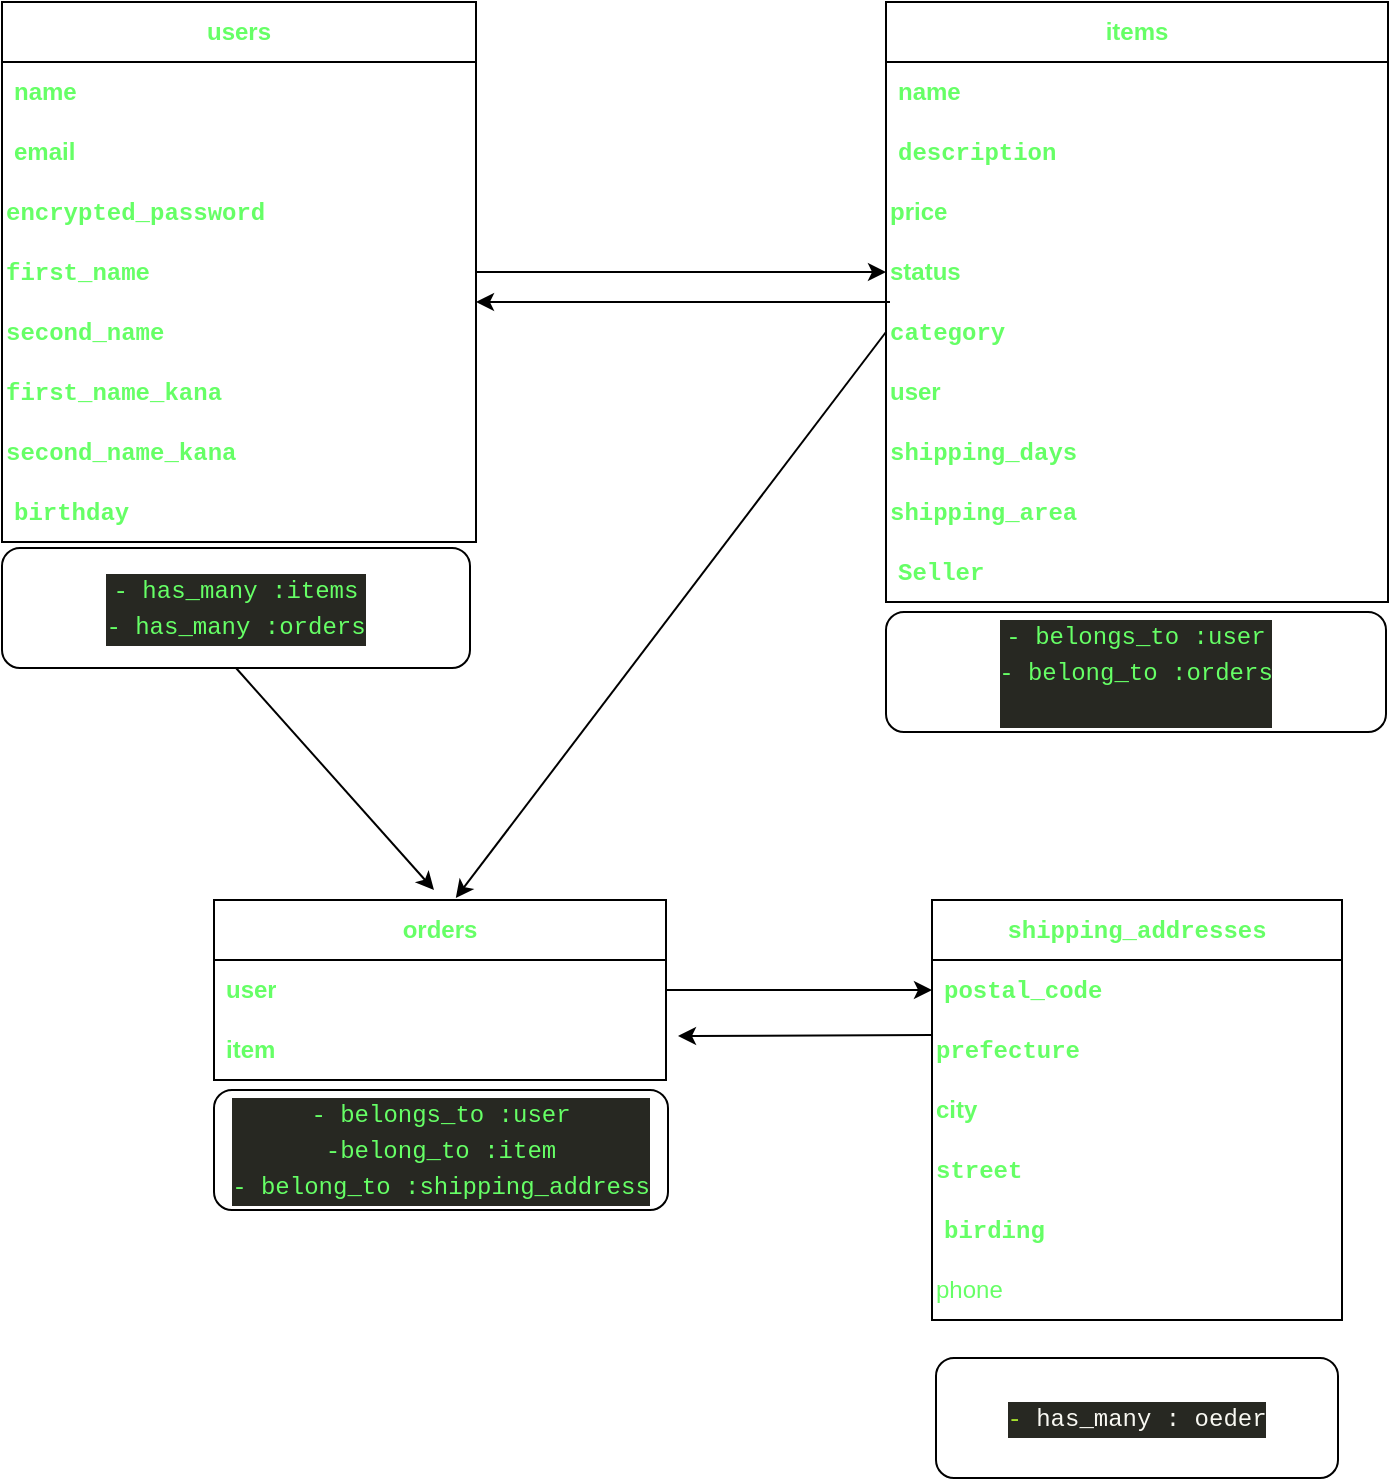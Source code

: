 <mxfile>
    <diagram id="XdU-Mbj8kt-LPNjuKf-N" name="ページ1">
        <mxGraphModel dx="2011" dy="1663" grid="0" gridSize="9" guides="1" tooltips="1" connect="1" arrows="1" fold="1" page="0" pageScale="1" pageWidth="827" pageHeight="1169" background="none" math="0" shadow="0">
            <root>
                <mxCell id="0"/>
                <mxCell id="1" parent="0"/>
                <mxCell id="9vWuwFZWpoRT3HdCLrqo-82" style="edgeStyle=none;html=1;entryX=0;entryY=0.5;entryDx=0;entryDy=0;fontColor=#66FF66;" edge="1" parent="1" source="9vWuwFZWpoRT3HdCLrqo-47" target="9vWuwFZWpoRT3HdCLrqo-72">
                    <mxGeometry relative="1" as="geometry"/>
                </mxCell>
                <mxCell id="9vWuwFZWpoRT3HdCLrqo-47" value="users" style="swimlane;fontStyle=1;childLayout=stackLayout;horizontal=1;startSize=30;horizontalStack=0;resizeParent=1;resizeParentMax=0;resizeLast=0;collapsible=1;marginBottom=0;whiteSpace=wrap;html=1;labelBackgroundColor=none;fontColor=#66FF66;align=center;" vertex="1" parent="1">
                    <mxGeometry x="-688" y="-604" width="237" height="270" as="geometry"/>
                </mxCell>
                <mxCell id="9vWuwFZWpoRT3HdCLrqo-48" value="name" style="text;strokeColor=none;fillColor=none;align=left;verticalAlign=middle;spacingLeft=4;spacingRight=4;overflow=hidden;points=[[0,0.5],[1,0.5]];portConstraint=eastwest;rotatable=0;whiteSpace=wrap;html=1;labelBackgroundColor=none;fontColor=#66FF66;fontStyle=1" vertex="1" parent="9vWuwFZWpoRT3HdCLrqo-47">
                    <mxGeometry y="30" width="237" height="30" as="geometry"/>
                </mxCell>
                <mxCell id="9vWuwFZWpoRT3HdCLrqo-49" value="email" style="text;strokeColor=none;fillColor=none;align=left;verticalAlign=middle;spacingLeft=4;spacingRight=4;overflow=hidden;points=[[0,0.5],[1,0.5]];portConstraint=eastwest;rotatable=0;whiteSpace=wrap;html=1;labelBackgroundColor=none;fontColor=#66FF66;fontStyle=1" vertex="1" parent="9vWuwFZWpoRT3HdCLrqo-47">
                    <mxGeometry y="60" width="237" height="30" as="geometry"/>
                </mxCell>
                <mxCell id="9vWuwFZWpoRT3HdCLrqo-63" value="&lt;div style=&quot;font-family: Menlo, Monaco, &amp;quot;Courier New&amp;quot;, monospace; line-height: 18px;&quot;&gt;encrypted_password&lt;/div&gt;" style="text;html=1;strokeColor=none;fillColor=none;align=left;verticalAlign=middle;whiteSpace=wrap;rounded=0;labelBackgroundColor=none;fontColor=#66FF66;fontStyle=1" vertex="1" parent="9vWuwFZWpoRT3HdCLrqo-47">
                    <mxGeometry y="90" width="237" height="30" as="geometry"/>
                </mxCell>
                <mxCell id="9vWuwFZWpoRT3HdCLrqo-65" value="&lt;div style=&quot;font-family: Menlo, Monaco, &amp;quot;Courier New&amp;quot;, monospace; line-height: 18px;&quot;&gt;first_name&lt;/div&gt;" style="text;html=1;strokeColor=none;fillColor=none;align=left;verticalAlign=middle;whiteSpace=wrap;rounded=0;labelBackgroundColor=none;fontColor=#66FF66;fontStyle=1" vertex="1" parent="9vWuwFZWpoRT3HdCLrqo-47">
                    <mxGeometry y="120" width="237" height="30" as="geometry"/>
                </mxCell>
                <mxCell id="9vWuwFZWpoRT3HdCLrqo-67" value="&lt;div style=&quot;font-family: Menlo, Monaco, &amp;quot;Courier New&amp;quot;, monospace; line-height: 18px;&quot;&gt;second_name&lt;/div&gt;" style="text;html=1;strokeColor=none;fillColor=none;align=left;verticalAlign=middle;whiteSpace=wrap;rounded=0;labelBackgroundColor=none;fontColor=#66FF66;fontStyle=1" vertex="1" parent="9vWuwFZWpoRT3HdCLrqo-47">
                    <mxGeometry y="150" width="237" height="30" as="geometry"/>
                </mxCell>
                <mxCell id="9vWuwFZWpoRT3HdCLrqo-66" value="&lt;div style=&quot;font-family: Menlo, Monaco, &amp;quot;Courier New&amp;quot;, monospace; line-height: 18px;&quot;&gt;first_name_kana&lt;/div&gt;" style="text;html=1;strokeColor=none;fillColor=none;align=left;verticalAlign=middle;whiteSpace=wrap;rounded=0;labelBackgroundColor=none;fontColor=#66FF66;fontStyle=1" vertex="1" parent="9vWuwFZWpoRT3HdCLrqo-47">
                    <mxGeometry y="180" width="237" height="30" as="geometry"/>
                </mxCell>
                <mxCell id="9vWuwFZWpoRT3HdCLrqo-64" value="&lt;meta charset=&quot;utf-8&quot;&gt;&lt;div style=&quot;font-family: Menlo, Monaco, &amp;quot;Courier New&amp;quot;, monospace; font-size: 12px; line-height: 18px;&quot;&gt;&lt;div&gt;&lt;span style=&quot;&quot;&gt;second_name_kana&lt;/span&gt;&lt;/div&gt;&lt;/div&gt;" style="text;html=1;strokeColor=none;fillColor=none;align=left;verticalAlign=middle;whiteSpace=wrap;rounded=0;labelBackgroundColor=none;fontColor=#66FF66;fontStyle=1" vertex="1" parent="9vWuwFZWpoRT3HdCLrqo-47">
                    <mxGeometry y="210" width="237" height="30" as="geometry"/>
                </mxCell>
                <mxCell id="9vWuwFZWpoRT3HdCLrqo-50" value="&lt;meta charset=&quot;utf-8&quot;&gt;&lt;div style=&quot;font-family: Menlo, Monaco, &amp;quot;Courier New&amp;quot;, monospace; font-size: 12px; line-height: 18px;&quot;&gt;&lt;div&gt;&lt;span style=&quot;&quot;&gt;birthday&lt;/span&gt;&lt;/div&gt;&lt;/div&gt;" style="text;strokeColor=none;fillColor=none;align=left;verticalAlign=middle;spacingLeft=4;spacingRight=4;overflow=hidden;points=[[0,0.5],[1,0.5]];portConstraint=eastwest;rotatable=0;whiteSpace=wrap;html=1;labelBackgroundColor=none;fontColor=#66FF66;fontStyle=1" vertex="1" parent="9vWuwFZWpoRT3HdCLrqo-47">
                    <mxGeometry y="240" width="237" height="30" as="geometry"/>
                </mxCell>
                <mxCell id="9vWuwFZWpoRT3HdCLrqo-51" value="items" style="swimlane;fontStyle=1;childLayout=stackLayout;horizontal=1;startSize=30;horizontalStack=0;resizeParent=1;resizeParentMax=0;resizeLast=0;collapsible=1;marginBottom=0;whiteSpace=wrap;html=1;labelBackgroundColor=none;fontColor=#66FF66;align=center;" vertex="1" parent="1">
                    <mxGeometry x="-246" y="-604" width="251" height="300" as="geometry"/>
                </mxCell>
                <mxCell id="9vWuwFZWpoRT3HdCLrqo-52" value="name" style="text;strokeColor=none;fillColor=none;align=left;verticalAlign=middle;spacingLeft=4;spacingRight=4;overflow=hidden;points=[[0,0.5],[1,0.5]];portConstraint=eastwest;rotatable=0;whiteSpace=wrap;html=1;labelBackgroundColor=none;fontColor=#66FF66;fontStyle=1" vertex="1" parent="9vWuwFZWpoRT3HdCLrqo-51">
                    <mxGeometry y="30" width="251" height="30" as="geometry"/>
                </mxCell>
                <mxCell id="9vWuwFZWpoRT3HdCLrqo-53" value="&lt;meta charset=&quot;utf-8&quot;&gt;&lt;div style=&quot;font-family: Menlo, Monaco, &amp;quot;Courier New&amp;quot;, monospace; font-size: 12px; line-height: 18px;&quot;&gt;&lt;div&gt;&lt;span style=&quot;&quot;&gt;description&lt;/span&gt;&lt;/div&gt;&lt;/div&gt;" style="text;strokeColor=none;fillColor=none;align=left;verticalAlign=middle;spacingLeft=4;spacingRight=4;overflow=hidden;points=[[0,0.5],[1,0.5]];portConstraint=eastwest;rotatable=0;whiteSpace=wrap;html=1;labelBackgroundColor=none;fontColor=#66FF66;fontStyle=1" vertex="1" parent="9vWuwFZWpoRT3HdCLrqo-51">
                    <mxGeometry y="60" width="251" height="30" as="geometry"/>
                </mxCell>
                <mxCell id="9vWuwFZWpoRT3HdCLrqo-71" value="price" style="text;html=1;strokeColor=none;fillColor=none;align=left;verticalAlign=middle;whiteSpace=wrap;rounded=0;labelBackgroundColor=none;fontColor=#66FF66;fontStyle=1" vertex="1" parent="9vWuwFZWpoRT3HdCLrqo-51">
                    <mxGeometry y="90" width="251" height="30" as="geometry"/>
                </mxCell>
                <mxCell id="9vWuwFZWpoRT3HdCLrqo-72" value="status" style="text;html=1;strokeColor=none;fillColor=none;align=left;verticalAlign=middle;whiteSpace=wrap;rounded=0;labelBackgroundColor=none;fontColor=#66FF66;fontStyle=1" vertex="1" parent="9vWuwFZWpoRT3HdCLrqo-51">
                    <mxGeometry y="120" width="251" height="30" as="geometry"/>
                </mxCell>
                <mxCell id="9vWuwFZWpoRT3HdCLrqo-73" value="&lt;meta charset=&quot;utf-8&quot;&gt;&lt;div style=&quot;font-family: Menlo, Monaco, &amp;quot;Courier New&amp;quot;, monospace; font-size: 12px; line-height: 18px;&quot;&gt;&lt;div&gt;&lt;span style=&quot;&quot;&gt;category&lt;/span&gt;&lt;/div&gt;&lt;/div&gt;" style="text;html=1;strokeColor=none;fillColor=none;align=left;verticalAlign=middle;whiteSpace=wrap;rounded=0;labelBackgroundColor=none;fontColor=#66FF66;fontStyle=1" vertex="1" parent="9vWuwFZWpoRT3HdCLrqo-51">
                    <mxGeometry y="150" width="251" height="30" as="geometry"/>
                </mxCell>
                <mxCell id="9vWuwFZWpoRT3HdCLrqo-68" value="user" style="text;html=1;strokeColor=none;fillColor=none;align=left;verticalAlign=middle;whiteSpace=wrap;rounded=0;labelBackgroundColor=none;fontColor=#66FF66;fontStyle=1" vertex="1" parent="9vWuwFZWpoRT3HdCLrqo-51">
                    <mxGeometry y="180" width="251" height="30" as="geometry"/>
                </mxCell>
                <mxCell id="9vWuwFZWpoRT3HdCLrqo-70" value="&lt;meta charset=&quot;utf-8&quot;&gt;&lt;div style=&quot;font-family: Menlo, Monaco, &amp;quot;Courier New&amp;quot;, monospace; font-size: 12px; line-height: 18px;&quot;&gt;&lt;div&gt;&lt;span style=&quot;&quot;&gt;shipping_days&lt;/span&gt;&lt;/div&gt;&lt;/div&gt;" style="text;html=1;strokeColor=none;fillColor=none;align=left;verticalAlign=middle;whiteSpace=wrap;rounded=0;labelBackgroundColor=none;fontColor=#66FF66;fontStyle=1" vertex="1" parent="9vWuwFZWpoRT3HdCLrqo-51">
                    <mxGeometry y="210" width="251" height="30" as="geometry"/>
                </mxCell>
                <mxCell id="9vWuwFZWpoRT3HdCLrqo-69" value="&lt;meta charset=&quot;utf-8&quot;&gt;&lt;div style=&quot;font-family: Menlo, Monaco, &amp;quot;Courier New&amp;quot;, monospace; font-size: 12px; line-height: 18px;&quot;&gt;&lt;div&gt;&lt;span style=&quot;&quot;&gt;shipping_area&lt;/span&gt;&lt;/div&gt;&lt;/div&gt;" style="text;html=1;strokeColor=none;fillColor=none;align=left;verticalAlign=middle;whiteSpace=wrap;rounded=0;labelBackgroundColor=none;fontColor=#66FF66;fontStyle=1" vertex="1" parent="9vWuwFZWpoRT3HdCLrqo-51">
                    <mxGeometry y="240" width="251" height="30" as="geometry"/>
                </mxCell>
                <mxCell id="9vWuwFZWpoRT3HdCLrqo-54" value="&lt;meta charset=&quot;utf-8&quot;&gt;&lt;div style=&quot;font-family: Menlo, Monaco, &amp;quot;Courier New&amp;quot;, monospace; font-size: 12px; line-height: 18px;&quot;&gt;&lt;div&gt;&lt;span style=&quot;&quot;&gt;Seller&lt;/span&gt;&lt;/div&gt;&lt;/div&gt;" style="text;strokeColor=none;fillColor=none;align=left;verticalAlign=middle;spacingLeft=4;spacingRight=4;overflow=hidden;points=[[0,0.5],[1,0.5]];portConstraint=eastwest;rotatable=0;whiteSpace=wrap;html=1;labelBackgroundColor=none;fontColor=#66FF66;fontStyle=1" vertex="1" parent="9vWuwFZWpoRT3HdCLrqo-51">
                    <mxGeometry y="270" width="251" height="30" as="geometry"/>
                </mxCell>
                <mxCell id="9vWuwFZWpoRT3HdCLrqo-55" value="orders" style="swimlane;fontStyle=1;childLayout=stackLayout;horizontal=1;startSize=30;horizontalStack=0;resizeParent=1;resizeParentMax=0;resizeLast=0;collapsible=1;marginBottom=0;whiteSpace=wrap;html=1;labelBackgroundColor=none;fontColor=#66FF66;align=center;" vertex="1" parent="1">
                    <mxGeometry x="-582" y="-155" width="226" height="90" as="geometry"/>
                </mxCell>
                <mxCell id="9vWuwFZWpoRT3HdCLrqo-56" value="user" style="text;strokeColor=none;fillColor=none;align=left;verticalAlign=middle;spacingLeft=4;spacingRight=4;overflow=hidden;points=[[0,0.5],[1,0.5]];portConstraint=eastwest;rotatable=0;whiteSpace=wrap;html=1;labelBackgroundColor=none;fontColor=#66FF66;fontStyle=1" vertex="1" parent="9vWuwFZWpoRT3HdCLrqo-55">
                    <mxGeometry y="30" width="226" height="30" as="geometry"/>
                </mxCell>
                <mxCell id="9vWuwFZWpoRT3HdCLrqo-57" value="item" style="text;strokeColor=none;fillColor=none;align=left;verticalAlign=middle;spacingLeft=4;spacingRight=4;overflow=hidden;points=[[0,0.5],[1,0.5]];portConstraint=eastwest;rotatable=0;whiteSpace=wrap;html=1;labelBackgroundColor=none;fontColor=#66FF66;fontStyle=1" vertex="1" parent="9vWuwFZWpoRT3HdCLrqo-55">
                    <mxGeometry y="60" width="226" height="30" as="geometry"/>
                </mxCell>
                <mxCell id="9vWuwFZWpoRT3HdCLrqo-59" value="&lt;div style=&quot;font-family: Menlo, Monaco, &amp;quot;Courier New&amp;quot;, monospace; line-height: 18px;&quot;&gt;&lt;span style=&quot;&quot;&gt;shipping_addresses&lt;/span&gt;&lt;/div&gt;" style="swimlane;fontStyle=1;childLayout=stackLayout;horizontal=1;startSize=30;horizontalStack=0;resizeParent=1;resizeParentMax=0;resizeLast=0;collapsible=1;marginBottom=0;whiteSpace=wrap;html=1;labelBackgroundColor=none;fontColor=#66FF66;align=center;" vertex="1" parent="1">
                    <mxGeometry x="-223" y="-155" width="205" height="210" as="geometry"/>
                </mxCell>
                <mxCell id="9vWuwFZWpoRT3HdCLrqo-60" value="&lt;meta charset=&quot;utf-8&quot;&gt;&lt;div style=&quot;font-family: Menlo, Monaco, &amp;quot;Courier New&amp;quot;, monospace; font-size: 12px; line-height: 18px;&quot;&gt;&lt;div&gt;&lt;span style=&quot;&quot;&gt;postal_code&lt;/span&gt;&lt;/div&gt;&lt;/div&gt;" style="text;strokeColor=none;fillColor=none;align=left;verticalAlign=middle;spacingLeft=4;spacingRight=4;overflow=hidden;points=[[0,0.5],[1,0.5]];portConstraint=eastwest;rotatable=0;whiteSpace=wrap;html=1;labelBackgroundColor=none;fontColor=#66FF66;fontStyle=1" vertex="1" parent="9vWuwFZWpoRT3HdCLrqo-59">
                    <mxGeometry y="30" width="205" height="30" as="geometry"/>
                </mxCell>
                <mxCell id="9vWuwFZWpoRT3HdCLrqo-74" value="&lt;meta charset=&quot;utf-8&quot;&gt;&lt;div style=&quot;font-family: Menlo, Monaco, &amp;quot;Courier New&amp;quot;, monospace; font-size: 12px; line-height: 18px;&quot;&gt;&lt;div&gt;&lt;span style=&quot;&quot;&gt;prefecture&lt;/span&gt;&lt;/div&gt;&lt;/div&gt;" style="text;html=1;strokeColor=none;fillColor=none;align=left;verticalAlign=middle;whiteSpace=wrap;rounded=0;labelBackgroundColor=none;fontColor=#66FF66;fontStyle=1" vertex="1" parent="9vWuwFZWpoRT3HdCLrqo-59">
                    <mxGeometry y="60" width="205" height="30" as="geometry"/>
                </mxCell>
                <mxCell id="9vWuwFZWpoRT3HdCLrqo-75" value="city" style="text;html=1;strokeColor=none;fillColor=none;align=left;verticalAlign=middle;whiteSpace=wrap;rounded=0;labelBackgroundColor=none;fontColor=#66FF66;fontStyle=1" vertex="1" parent="9vWuwFZWpoRT3HdCLrqo-59">
                    <mxGeometry y="90" width="205" height="30" as="geometry"/>
                </mxCell>
                <mxCell id="9vWuwFZWpoRT3HdCLrqo-76" value="&lt;div style=&quot;font-family: Menlo, Monaco, &amp;quot;Courier New&amp;quot;, monospace; font-size: 12px; line-height: 18px;&quot;&gt;&lt;div&gt;&lt;span style=&quot;&quot;&gt;street&lt;/span&gt;&lt;/div&gt;&lt;/div&gt;" style="text;html=1;strokeColor=none;fillColor=none;align=left;verticalAlign=middle;whiteSpace=wrap;rounded=0;labelBackgroundColor=none;fontColor=#66FF66;fontStyle=1" vertex="1" parent="9vWuwFZWpoRT3HdCLrqo-59">
                    <mxGeometry y="120" width="205" height="30" as="geometry"/>
                </mxCell>
                <mxCell id="9vWuwFZWpoRT3HdCLrqo-61" value="&lt;div style=&quot;font-family: Menlo, Monaco, &amp;quot;Courier New&amp;quot;, monospace; font-size: 12px; line-height: 18px;&quot;&gt;&lt;div&gt;&lt;span style=&quot;&quot;&gt;birding&lt;/span&gt;&lt;/div&gt;&lt;/div&gt;" style="text;strokeColor=none;fillColor=none;align=left;verticalAlign=middle;spacingLeft=4;spacingRight=4;overflow=hidden;points=[[0,0.5],[1,0.5]];portConstraint=eastwest;rotatable=0;whiteSpace=wrap;html=1;labelBackgroundColor=none;fontColor=#66FF66;fontStyle=1" vertex="1" parent="9vWuwFZWpoRT3HdCLrqo-59">
                    <mxGeometry y="150" width="205" height="30" as="geometry"/>
                </mxCell>
                <mxCell id="9vWuwFZWpoRT3HdCLrqo-88" value="phone" style="text;html=1;strokeColor=none;fillColor=none;align=left;verticalAlign=middle;whiteSpace=wrap;rounded=0;labelBackgroundColor=none;fontColor=#66FF66;" vertex="1" parent="9vWuwFZWpoRT3HdCLrqo-59">
                    <mxGeometry y="180" width="205" height="30" as="geometry"/>
                </mxCell>
                <mxCell id="9vWuwFZWpoRT3HdCLrqo-85" style="edgeStyle=none;html=1;exitX=0.5;exitY=1;exitDx=0;exitDy=0;fontColor=#66FF66;" edge="1" parent="1" source="9vWuwFZWpoRT3HdCLrqo-77">
                    <mxGeometry relative="1" as="geometry">
                        <mxPoint x="-472" y="-160" as="targetPoint"/>
                    </mxGeometry>
                </mxCell>
                <mxCell id="9vWuwFZWpoRT3HdCLrqo-77" value="&lt;meta charset=&quot;utf-8&quot;&gt;&lt;div style=&quot;background-color: rgb(39, 40, 34); font-family: Menlo, Monaco, &amp;quot;Courier New&amp;quot;, monospace; font-weight: normal; font-size: 12px; line-height: 18px;&quot;&gt;&lt;div&gt;&lt;span style=&quot;&quot;&gt;-&lt;/span&gt;&lt;span style=&quot;&quot;&gt; has_many :items&lt;/span&gt;&lt;/div&gt;&lt;div&gt;&lt;span style=&quot;&quot;&gt;-&lt;/span&gt;&lt;span style=&quot;&quot;&gt; has_many :orders&lt;/span&gt;&lt;/div&gt;&lt;/div&gt;" style="rounded=1;whiteSpace=wrap;html=1;labelBackgroundColor=none;fontColor=#66FF66;" vertex="1" parent="1">
                    <mxGeometry x="-688" y="-331" width="234" height="60" as="geometry"/>
                </mxCell>
                <mxCell id="9vWuwFZWpoRT3HdCLrqo-78" value="&lt;div style=&quot;background-color: rgb(39, 40, 34); font-family: Menlo, Monaco, &amp;quot;Courier New&amp;quot;, monospace; font-weight: normal; font-size: 12px; line-height: 18px;&quot;&gt;&lt;div&gt;&lt;span style=&quot;&quot;&gt;-&lt;/span&gt;&lt;span style=&quot;&quot;&gt; belongs_to :user&lt;/span&gt;&lt;/div&gt;&lt;div&gt;&lt;span style=&quot;&quot;&gt;-&lt;/span&gt;&lt;span style=&quot;&quot;&gt;&amp;nbsp;belong_to :orders&lt;/span&gt;&lt;/div&gt;&lt;br&gt;&lt;/div&gt;" style="rounded=1;whiteSpace=wrap;html=1;labelBackgroundColor=none;fontColor=#66FF66;" vertex="1" parent="1">
                    <mxGeometry x="-246" y="-299" width="250" height="60" as="geometry"/>
                </mxCell>
                <mxCell id="9vWuwFZWpoRT3HdCLrqo-80" value="&lt;div style=&quot;background-color: rgb(39, 40, 34); font-family: Menlo, Monaco, &amp;quot;Courier New&amp;quot;, monospace; font-weight: normal; font-size: 12px; line-height: 18px;&quot;&gt;&lt;div&gt;&lt;span style=&quot;&quot;&gt;-&lt;/span&gt;&lt;span style=&quot;&quot;&gt; belongs_to :user&lt;/span&gt;&lt;/div&gt;&lt;div&gt;&lt;span style=&quot;&quot;&gt;-belong_to&lt;/span&gt;&lt;span style=&quot;&quot;&gt;&amp;nbsp;:item&lt;/span&gt;&lt;/div&gt;&lt;div&gt;&lt;span style=&quot;&quot;&gt;-&lt;/span&gt;&lt;span style=&quot;&quot;&gt;&amp;nbsp;belong_to :shipping_address&lt;/span&gt;&lt;/div&gt;&lt;/div&gt;" style="rounded=1;whiteSpace=wrap;html=1;labelBackgroundColor=none;fontColor=#66FF66;" vertex="1" parent="1">
                    <mxGeometry x="-582" y="-60" width="227" height="60" as="geometry"/>
                </mxCell>
                <mxCell id="9vWuwFZWpoRT3HdCLrqo-81" value="&lt;div style=&quot;color: rgb(248, 248, 242); background-color: rgb(39, 40, 34); font-family: Menlo, Monaco, &amp;quot;Courier New&amp;quot;, monospace; font-weight: normal; font-size: 12px; line-height: 18px;&quot;&gt;&lt;div&gt;&lt;span style=&quot;color: #a6e22e;&quot;&gt;-&lt;/span&gt;&lt;span style=&quot;color: #f8f8f2;&quot;&gt; has_many : oeder&lt;/span&gt;&lt;/div&gt;&lt;/div&gt;" style="rounded=1;whiteSpace=wrap;html=1;labelBackgroundColor=none;fontColor=#66FF66;" vertex="1" parent="1">
                    <mxGeometry x="-221" y="74" width="201" height="60" as="geometry"/>
                </mxCell>
                <mxCell id="9vWuwFZWpoRT3HdCLrqo-83" style="edgeStyle=none;html=1;entryX=1;entryY=0;entryDx=0;entryDy=0;fontColor=#66FF66;" edge="1" parent="1" target="9vWuwFZWpoRT3HdCLrqo-67">
                    <mxGeometry relative="1" as="geometry">
                        <mxPoint x="-244" y="-454" as="sourcePoint"/>
                    </mxGeometry>
                </mxCell>
                <mxCell id="9vWuwFZWpoRT3HdCLrqo-84" style="edgeStyle=none;html=1;exitX=0;exitY=0.5;exitDx=0;exitDy=0;entryX=0.535;entryY=-0.011;entryDx=0;entryDy=0;entryPerimeter=0;fontColor=#66FF66;" edge="1" parent="1" source="9vWuwFZWpoRT3HdCLrqo-73" target="9vWuwFZWpoRT3HdCLrqo-55">
                    <mxGeometry relative="1" as="geometry"/>
                </mxCell>
                <mxCell id="9vWuwFZWpoRT3HdCLrqo-86" style="edgeStyle=none;html=1;exitX=1;exitY=0.5;exitDx=0;exitDy=0;entryX=0;entryY=0.5;entryDx=0;entryDy=0;fontColor=#66FF66;" edge="1" parent="1" source="9vWuwFZWpoRT3HdCLrqo-56" target="9vWuwFZWpoRT3HdCLrqo-60">
                    <mxGeometry relative="1" as="geometry"/>
                </mxCell>
                <mxCell id="9vWuwFZWpoRT3HdCLrqo-87" style="edgeStyle=none;html=1;exitX=0;exitY=0.25;exitDx=0;exitDy=0;fontColor=#66FF66;" edge="1" parent="1" source="9vWuwFZWpoRT3HdCLrqo-74">
                    <mxGeometry relative="1" as="geometry">
                        <mxPoint x="-350" y="-87" as="targetPoint"/>
                    </mxGeometry>
                </mxCell>
            </root>
        </mxGraphModel>
    </diagram>
    <diagram id="Lyk5RY2RJeVaKQJ-vQwD" name="ページ2">
        <mxGraphModel dx="736" dy="647" grid="1" gridSize="10" guides="1" tooltips="1" connect="1" arrows="1" fold="1" page="1" pageScale="1" pageWidth="827" pageHeight="1169" math="0" shadow="0">
            <root>
                <mxCell id="0"/>
                <mxCell id="1" parent="0"/>
            </root>
        </mxGraphModel>
    </diagram>
</mxfile>